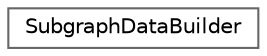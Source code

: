 digraph "Graphical Class Hierarchy"
{
 // LATEX_PDF_SIZE
  bgcolor="transparent";
  edge [fontname=Helvetica,fontsize=10,labelfontname=Helvetica,labelfontsize=10];
  node [fontname=Helvetica,fontsize=10,shape=box,height=0.2,width=0.4];
  rankdir="LR";
  Node0 [id="Node000000",label="SubgraphDataBuilder",height=0.2,width=0.4,color="grey40", fillcolor="white", style="filled",URL="$struct_subgraph_data_builder.html",tooltip=" "];
}
